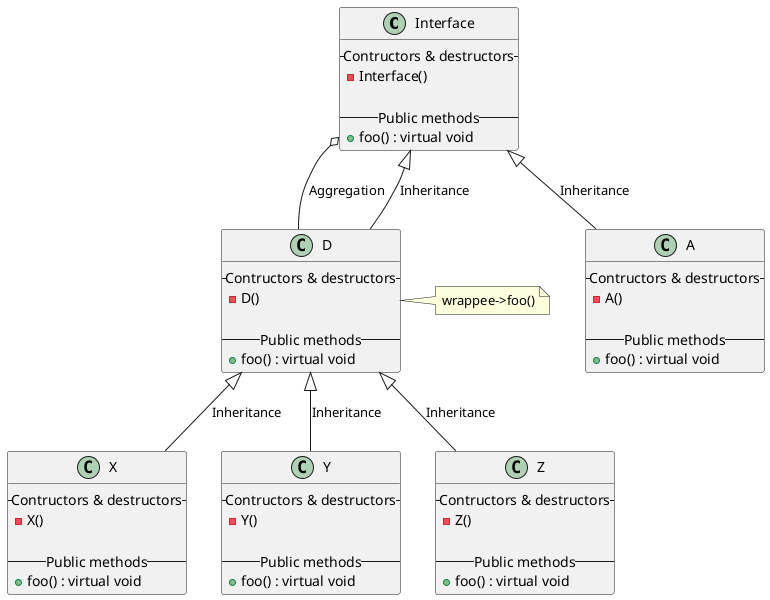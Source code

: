 @startuml

Interface <|-- A: Inheritance
Interface o-- D: Aggregation
Interface <|-- D: Inheritance

D <|-- X: Inheritance
D <|-- Y: Inheritance
D <|-- Z: Inheritance

note "wrappee->foo()" as n1
D -right-> n1

class Interface
{
    -- Contructors & destructors --
    - Interface()
    
    -- Public methods --
    + foo() : virtual void
}

class A
{
    -- Contructors & destructors --
    - A()
    
    -- Public methods --
    + foo() : virtual void
}

class D
{
    -- Contructors & destructors --
    - D()
    
    -- Public methods --
    + foo() : virtual void
}


class X
{
    -- Contructors & destructors --
    - X()
    
    -- Public methods --
    + foo() : virtual void
}

class Y
{
    -- Contructors & destructors --
    - Y()
    
    -- Public methods --
    + foo() : virtual void
}

class Z
{
    -- Contructors & destructors --
    - Z()
    
    -- Public methods --
    + foo() : virtual void
}


@enduml
